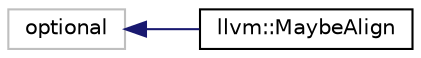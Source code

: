 digraph "Graphical Class Hierarchy"
{
 // LATEX_PDF_SIZE
  bgcolor="transparent";
  edge [fontname="Helvetica",fontsize="10",labelfontname="Helvetica",labelfontsize="10"];
  node [fontname="Helvetica",fontsize="10",shape=record];
  rankdir="LR";
  Node6267 [label="optional",height=0.2,width=0.4,color="grey75",tooltip=" "];
  Node6267 -> Node0 [dir="back",color="midnightblue",fontsize="10",style="solid",fontname="Helvetica"];
  Node0 [label="llvm::MaybeAlign",height=0.2,width=0.4,color="black",URL="$structllvm_1_1MaybeAlign.html",tooltip="This struct is a compact representation of a valid (power of two) or undefined (0) alignment."];
}
